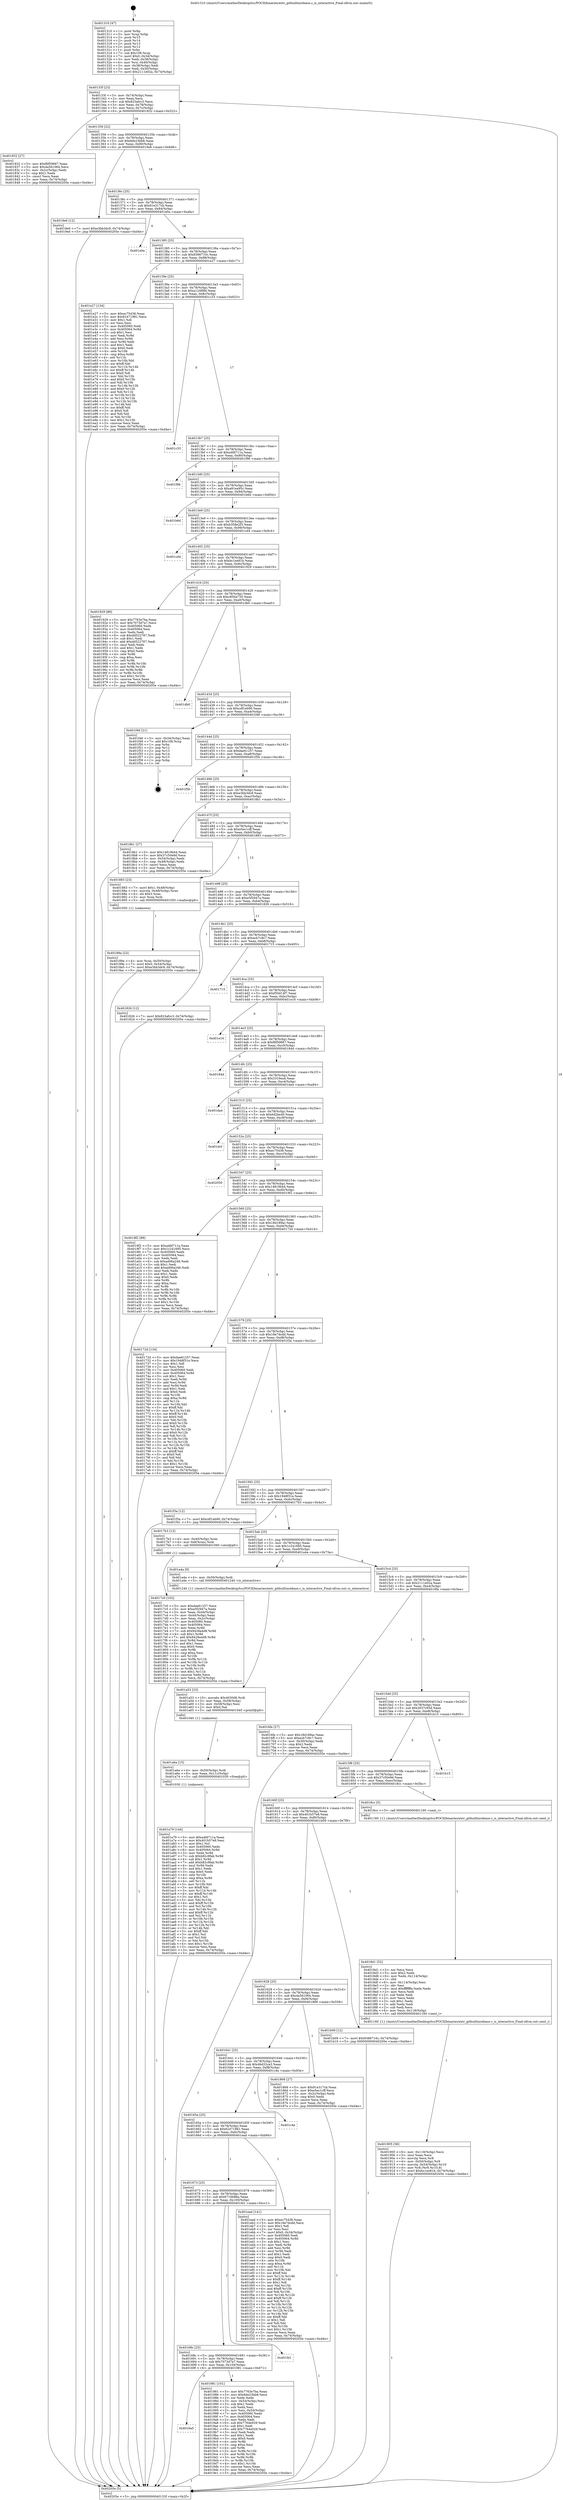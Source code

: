 digraph "0x401310" {
  label = "0x401310 (/mnt/c/Users/mathe/Desktop/tcc/POCII/binaries/extr_gitbuiltinrebase.c_is_interactive_Final-ollvm.out::main(0))"
  labelloc = "t"
  node[shape=record]

  Entry [label="",width=0.3,height=0.3,shape=circle,fillcolor=black,style=filled]
  "0x40133f" [label="{
     0x40133f [23]\l
     | [instrs]\l
     &nbsp;&nbsp;0x40133f \<+3\>: mov -0x74(%rbp),%eax\l
     &nbsp;&nbsp;0x401342 \<+2\>: mov %eax,%ecx\l
     &nbsp;&nbsp;0x401344 \<+6\>: sub $0x823afcc3,%ecx\l
     &nbsp;&nbsp;0x40134a \<+3\>: mov %eax,-0x78(%rbp)\l
     &nbsp;&nbsp;0x40134d \<+3\>: mov %ecx,-0x7c(%rbp)\l
     &nbsp;&nbsp;0x401350 \<+6\>: je 0000000000401832 \<main+0x522\>\l
  }"]
  "0x401832" [label="{
     0x401832 [27]\l
     | [instrs]\l
     &nbsp;&nbsp;0x401832 \<+5\>: mov $0xf6f59667,%eax\l
     &nbsp;&nbsp;0x401837 \<+5\>: mov $0x4a561064,%ecx\l
     &nbsp;&nbsp;0x40183c \<+3\>: mov -0x2c(%rbp),%edx\l
     &nbsp;&nbsp;0x40183f \<+3\>: cmp $0x1,%edx\l
     &nbsp;&nbsp;0x401842 \<+3\>: cmovl %ecx,%eax\l
     &nbsp;&nbsp;0x401845 \<+3\>: mov %eax,-0x74(%rbp)\l
     &nbsp;&nbsp;0x401848 \<+5\>: jmp 000000000040205e \<main+0xd4e\>\l
  }"]
  "0x401356" [label="{
     0x401356 [22]\l
     | [instrs]\l
     &nbsp;&nbsp;0x401356 \<+5\>: jmp 000000000040135b \<main+0x4b\>\l
     &nbsp;&nbsp;0x40135b \<+3\>: mov -0x78(%rbp),%eax\l
     &nbsp;&nbsp;0x40135e \<+5\>: sub $0x8de23bb8,%eax\l
     &nbsp;&nbsp;0x401363 \<+3\>: mov %eax,-0x80(%rbp)\l
     &nbsp;&nbsp;0x401366 \<+6\>: je 00000000004019e6 \<main+0x6d6\>\l
  }"]
  Exit [label="",width=0.3,height=0.3,shape=circle,fillcolor=black,style=filled,peripheries=2]
  "0x4019e6" [label="{
     0x4019e6 [12]\l
     | [instrs]\l
     &nbsp;&nbsp;0x4019e6 \<+7\>: movl $0xe3bb3dc9,-0x74(%rbp)\l
     &nbsp;&nbsp;0x4019ed \<+5\>: jmp 000000000040205e \<main+0xd4e\>\l
  }"]
  "0x40136c" [label="{
     0x40136c [25]\l
     | [instrs]\l
     &nbsp;&nbsp;0x40136c \<+5\>: jmp 0000000000401371 \<main+0x61\>\l
     &nbsp;&nbsp;0x401371 \<+3\>: mov -0x78(%rbp),%eax\l
     &nbsp;&nbsp;0x401374 \<+5\>: sub $0x91e317cb,%eax\l
     &nbsp;&nbsp;0x401379 \<+6\>: mov %eax,-0x84(%rbp)\l
     &nbsp;&nbsp;0x40137f \<+6\>: je 0000000000401e0a \<main+0xafa\>\l
  }"]
  "0x401a79" [label="{
     0x401a79 [144]\l
     | [instrs]\l
     &nbsp;&nbsp;0x401a79 \<+5\>: mov $0xa4fd711a,%eax\l
     &nbsp;&nbsp;0x401a7e \<+5\>: mov $0x401b57e8,%esi\l
     &nbsp;&nbsp;0x401a83 \<+2\>: mov $0x1,%cl\l
     &nbsp;&nbsp;0x401a85 \<+7\>: mov 0x405060,%edx\l
     &nbsp;&nbsp;0x401a8c \<+8\>: mov 0x405064,%r8d\l
     &nbsp;&nbsp;0x401a94 \<+3\>: mov %edx,%r9d\l
     &nbsp;&nbsp;0x401a97 \<+7\>: sub $0xb82c9fab,%r9d\l
     &nbsp;&nbsp;0x401a9e \<+4\>: sub $0x1,%r9d\l
     &nbsp;&nbsp;0x401aa2 \<+7\>: add $0xb82c9fab,%r9d\l
     &nbsp;&nbsp;0x401aa9 \<+4\>: imul %r9d,%edx\l
     &nbsp;&nbsp;0x401aad \<+3\>: and $0x1,%edx\l
     &nbsp;&nbsp;0x401ab0 \<+3\>: cmp $0x0,%edx\l
     &nbsp;&nbsp;0x401ab3 \<+4\>: sete %r10b\l
     &nbsp;&nbsp;0x401ab7 \<+4\>: cmp $0xa,%r8d\l
     &nbsp;&nbsp;0x401abb \<+4\>: setl %r11b\l
     &nbsp;&nbsp;0x401abf \<+3\>: mov %r10b,%bl\l
     &nbsp;&nbsp;0x401ac2 \<+3\>: xor $0xff,%bl\l
     &nbsp;&nbsp;0x401ac5 \<+3\>: mov %r11b,%r14b\l
     &nbsp;&nbsp;0x401ac8 \<+4\>: xor $0xff,%r14b\l
     &nbsp;&nbsp;0x401acc \<+3\>: xor $0x1,%cl\l
     &nbsp;&nbsp;0x401acf \<+3\>: mov %bl,%r15b\l
     &nbsp;&nbsp;0x401ad2 \<+4\>: and $0xff,%r15b\l
     &nbsp;&nbsp;0x401ad6 \<+3\>: and %cl,%r10b\l
     &nbsp;&nbsp;0x401ad9 \<+3\>: mov %r14b,%r12b\l
     &nbsp;&nbsp;0x401adc \<+4\>: and $0xff,%r12b\l
     &nbsp;&nbsp;0x401ae0 \<+3\>: and %cl,%r11b\l
     &nbsp;&nbsp;0x401ae3 \<+3\>: or %r10b,%r15b\l
     &nbsp;&nbsp;0x401ae6 \<+3\>: or %r11b,%r12b\l
     &nbsp;&nbsp;0x401ae9 \<+3\>: xor %r12b,%r15b\l
     &nbsp;&nbsp;0x401aec \<+3\>: or %r14b,%bl\l
     &nbsp;&nbsp;0x401aef \<+3\>: xor $0xff,%bl\l
     &nbsp;&nbsp;0x401af2 \<+3\>: or $0x1,%cl\l
     &nbsp;&nbsp;0x401af5 \<+2\>: and %cl,%bl\l
     &nbsp;&nbsp;0x401af7 \<+3\>: or %bl,%r15b\l
     &nbsp;&nbsp;0x401afa \<+4\>: test $0x1,%r15b\l
     &nbsp;&nbsp;0x401afe \<+3\>: cmovne %esi,%eax\l
     &nbsp;&nbsp;0x401b01 \<+3\>: mov %eax,-0x74(%rbp)\l
     &nbsp;&nbsp;0x401b04 \<+5\>: jmp 000000000040205e \<main+0xd4e\>\l
  }"]
  "0x401e0a" [label="{
     0x401e0a\l
  }", style=dashed]
  "0x401385" [label="{
     0x401385 [25]\l
     | [instrs]\l
     &nbsp;&nbsp;0x401385 \<+5\>: jmp 000000000040138a \<main+0x7a\>\l
     &nbsp;&nbsp;0x40138a \<+3\>: mov -0x78(%rbp),%eax\l
     &nbsp;&nbsp;0x40138d \<+5\>: sub $0x9386710c,%eax\l
     &nbsp;&nbsp;0x401392 \<+6\>: mov %eax,-0x88(%rbp)\l
     &nbsp;&nbsp;0x401398 \<+6\>: je 0000000000401e27 \<main+0xb17\>\l
  }"]
  "0x401a6a" [label="{
     0x401a6a [15]\l
     | [instrs]\l
     &nbsp;&nbsp;0x401a6a \<+4\>: mov -0x50(%rbp),%rdi\l
     &nbsp;&nbsp;0x401a6e \<+6\>: mov %eax,-0x11c(%rbp)\l
     &nbsp;&nbsp;0x401a74 \<+5\>: call 0000000000401030 \<free@plt\>\l
     | [calls]\l
     &nbsp;&nbsp;0x401030 \{1\} (unknown)\l
  }"]
  "0x401e27" [label="{
     0x401e27 [134]\l
     | [instrs]\l
     &nbsp;&nbsp;0x401e27 \<+5\>: mov $0xec75438,%eax\l
     &nbsp;&nbsp;0x401e2c \<+5\>: mov $0x62471981,%ecx\l
     &nbsp;&nbsp;0x401e31 \<+2\>: mov $0x1,%dl\l
     &nbsp;&nbsp;0x401e33 \<+2\>: xor %esi,%esi\l
     &nbsp;&nbsp;0x401e35 \<+7\>: mov 0x405060,%edi\l
     &nbsp;&nbsp;0x401e3c \<+8\>: mov 0x405064,%r8d\l
     &nbsp;&nbsp;0x401e44 \<+3\>: sub $0x1,%esi\l
     &nbsp;&nbsp;0x401e47 \<+3\>: mov %edi,%r9d\l
     &nbsp;&nbsp;0x401e4a \<+3\>: add %esi,%r9d\l
     &nbsp;&nbsp;0x401e4d \<+4\>: imul %r9d,%edi\l
     &nbsp;&nbsp;0x401e51 \<+3\>: and $0x1,%edi\l
     &nbsp;&nbsp;0x401e54 \<+3\>: cmp $0x0,%edi\l
     &nbsp;&nbsp;0x401e57 \<+4\>: sete %r10b\l
     &nbsp;&nbsp;0x401e5b \<+4\>: cmp $0xa,%r8d\l
     &nbsp;&nbsp;0x401e5f \<+4\>: setl %r11b\l
     &nbsp;&nbsp;0x401e63 \<+3\>: mov %r10b,%bl\l
     &nbsp;&nbsp;0x401e66 \<+3\>: xor $0xff,%bl\l
     &nbsp;&nbsp;0x401e69 \<+3\>: mov %r11b,%r14b\l
     &nbsp;&nbsp;0x401e6c \<+4\>: xor $0xff,%r14b\l
     &nbsp;&nbsp;0x401e70 \<+3\>: xor $0x0,%dl\l
     &nbsp;&nbsp;0x401e73 \<+3\>: mov %bl,%r15b\l
     &nbsp;&nbsp;0x401e76 \<+4\>: and $0x0,%r15b\l
     &nbsp;&nbsp;0x401e7a \<+3\>: and %dl,%r10b\l
     &nbsp;&nbsp;0x401e7d \<+3\>: mov %r14b,%r12b\l
     &nbsp;&nbsp;0x401e80 \<+4\>: and $0x0,%r12b\l
     &nbsp;&nbsp;0x401e84 \<+3\>: and %dl,%r11b\l
     &nbsp;&nbsp;0x401e87 \<+3\>: or %r10b,%r15b\l
     &nbsp;&nbsp;0x401e8a \<+3\>: or %r11b,%r12b\l
     &nbsp;&nbsp;0x401e8d \<+3\>: xor %r12b,%r15b\l
     &nbsp;&nbsp;0x401e90 \<+3\>: or %r14b,%bl\l
     &nbsp;&nbsp;0x401e93 \<+3\>: xor $0xff,%bl\l
     &nbsp;&nbsp;0x401e96 \<+3\>: or $0x0,%dl\l
     &nbsp;&nbsp;0x401e99 \<+2\>: and %dl,%bl\l
     &nbsp;&nbsp;0x401e9b \<+3\>: or %bl,%r15b\l
     &nbsp;&nbsp;0x401e9e \<+4\>: test $0x1,%r15b\l
     &nbsp;&nbsp;0x401ea2 \<+3\>: cmovne %ecx,%eax\l
     &nbsp;&nbsp;0x401ea5 \<+3\>: mov %eax,-0x74(%rbp)\l
     &nbsp;&nbsp;0x401ea8 \<+5\>: jmp 000000000040205e \<main+0xd4e\>\l
  }"]
  "0x40139e" [label="{
     0x40139e [25]\l
     | [instrs]\l
     &nbsp;&nbsp;0x40139e \<+5\>: jmp 00000000004013a3 \<main+0x93\>\l
     &nbsp;&nbsp;0x4013a3 \<+3\>: mov -0x78(%rbp),%eax\l
     &nbsp;&nbsp;0x4013a6 \<+5\>: sub $0xa124f9fd,%eax\l
     &nbsp;&nbsp;0x4013ab \<+6\>: mov %eax,-0x8c(%rbp)\l
     &nbsp;&nbsp;0x4013b1 \<+6\>: je 0000000000401c33 \<main+0x923\>\l
  }"]
  "0x401a53" [label="{
     0x401a53 [23]\l
     | [instrs]\l
     &nbsp;&nbsp;0x401a53 \<+10\>: movabs $0x4030d6,%rdi\l
     &nbsp;&nbsp;0x401a5d \<+3\>: mov %eax,-0x58(%rbp)\l
     &nbsp;&nbsp;0x401a60 \<+3\>: mov -0x58(%rbp),%esi\l
     &nbsp;&nbsp;0x401a63 \<+2\>: mov $0x0,%al\l
     &nbsp;&nbsp;0x401a65 \<+5\>: call 0000000000401040 \<printf@plt\>\l
     | [calls]\l
     &nbsp;&nbsp;0x401040 \{1\} (unknown)\l
  }"]
  "0x401c33" [label="{
     0x401c33\l
  }", style=dashed]
  "0x4013b7" [label="{
     0x4013b7 [25]\l
     | [instrs]\l
     &nbsp;&nbsp;0x4013b7 \<+5\>: jmp 00000000004013bc \<main+0xac\>\l
     &nbsp;&nbsp;0x4013bc \<+3\>: mov -0x78(%rbp),%eax\l
     &nbsp;&nbsp;0x4013bf \<+5\>: sub $0xa4fd711a,%eax\l
     &nbsp;&nbsp;0x4013c4 \<+6\>: mov %eax,-0x90(%rbp)\l
     &nbsp;&nbsp;0x4013ca \<+6\>: je 0000000000401f96 \<main+0xc86\>\l
  }"]
  "0x4016a5" [label="{
     0x4016a5\l
  }", style=dashed]
  "0x401f96" [label="{
     0x401f96\l
  }", style=dashed]
  "0x4013d0" [label="{
     0x4013d0 [25]\l
     | [instrs]\l
     &nbsp;&nbsp;0x4013d0 \<+5\>: jmp 00000000004013d5 \<main+0xc5\>\l
     &nbsp;&nbsp;0x4013d5 \<+3\>: mov -0x78(%rbp),%eax\l
     &nbsp;&nbsp;0x4013d8 \<+5\>: sub $0xa91ea95c,%eax\l
     &nbsp;&nbsp;0x4013dd \<+6\>: mov %eax,-0x94(%rbp)\l
     &nbsp;&nbsp;0x4013e3 \<+6\>: je 0000000000401b6d \<main+0x85d\>\l
  }"]
  "0x401981" [label="{
     0x401981 [101]\l
     | [instrs]\l
     &nbsp;&nbsp;0x401981 \<+5\>: mov $0x7763e7ba,%eax\l
     &nbsp;&nbsp;0x401986 \<+5\>: mov $0x8de23bb8,%ecx\l
     &nbsp;&nbsp;0x40198b \<+2\>: xor %edx,%edx\l
     &nbsp;&nbsp;0x40198d \<+3\>: mov -0x54(%rbp),%esi\l
     &nbsp;&nbsp;0x401990 \<+3\>: sub $0x1,%edx\l
     &nbsp;&nbsp;0x401993 \<+2\>: sub %edx,%esi\l
     &nbsp;&nbsp;0x401995 \<+3\>: mov %esi,-0x54(%rbp)\l
     &nbsp;&nbsp;0x401998 \<+7\>: mov 0x405060,%edx\l
     &nbsp;&nbsp;0x40199f \<+7\>: mov 0x405064,%esi\l
     &nbsp;&nbsp;0x4019a6 \<+2\>: mov %edx,%edi\l
     &nbsp;&nbsp;0x4019a8 \<+6\>: sub $0x7764e029,%edi\l
     &nbsp;&nbsp;0x4019ae \<+3\>: sub $0x1,%edi\l
     &nbsp;&nbsp;0x4019b1 \<+6\>: add $0x7764e029,%edi\l
     &nbsp;&nbsp;0x4019b7 \<+3\>: imul %edi,%edx\l
     &nbsp;&nbsp;0x4019ba \<+3\>: and $0x1,%edx\l
     &nbsp;&nbsp;0x4019bd \<+3\>: cmp $0x0,%edx\l
     &nbsp;&nbsp;0x4019c0 \<+4\>: sete %r8b\l
     &nbsp;&nbsp;0x4019c4 \<+3\>: cmp $0xa,%esi\l
     &nbsp;&nbsp;0x4019c7 \<+4\>: setl %r9b\l
     &nbsp;&nbsp;0x4019cb \<+3\>: mov %r8b,%r10b\l
     &nbsp;&nbsp;0x4019ce \<+3\>: and %r9b,%r10b\l
     &nbsp;&nbsp;0x4019d1 \<+3\>: xor %r9b,%r8b\l
     &nbsp;&nbsp;0x4019d4 \<+3\>: or %r8b,%r10b\l
     &nbsp;&nbsp;0x4019d7 \<+4\>: test $0x1,%r10b\l
     &nbsp;&nbsp;0x4019db \<+3\>: cmovne %ecx,%eax\l
     &nbsp;&nbsp;0x4019de \<+3\>: mov %eax,-0x74(%rbp)\l
     &nbsp;&nbsp;0x4019e1 \<+5\>: jmp 000000000040205e \<main+0xd4e\>\l
  }"]
  "0x401b6d" [label="{
     0x401b6d\l
  }", style=dashed]
  "0x4013e9" [label="{
     0x4013e9 [25]\l
     | [instrs]\l
     &nbsp;&nbsp;0x4013e9 \<+5\>: jmp 00000000004013ee \<main+0xde\>\l
     &nbsp;&nbsp;0x4013ee \<+3\>: mov -0x78(%rbp),%eax\l
     &nbsp;&nbsp;0x4013f1 \<+5\>: sub $0xb358e2f3,%eax\l
     &nbsp;&nbsp;0x4013f6 \<+6\>: mov %eax,-0x98(%rbp)\l
     &nbsp;&nbsp;0x4013fc \<+6\>: je 0000000000401cd4 \<main+0x9c4\>\l
  }"]
  "0x40168c" [label="{
     0x40168c [25]\l
     | [instrs]\l
     &nbsp;&nbsp;0x40168c \<+5\>: jmp 0000000000401691 \<main+0x381\>\l
     &nbsp;&nbsp;0x401691 \<+3\>: mov -0x78(%rbp),%eax\l
     &nbsp;&nbsp;0x401694 \<+5\>: sub $0x7073d7a7,%eax\l
     &nbsp;&nbsp;0x401699 \<+6\>: mov %eax,-0x104(%rbp)\l
     &nbsp;&nbsp;0x40169f \<+6\>: je 0000000000401981 \<main+0x671\>\l
  }"]
  "0x401cd4" [label="{
     0x401cd4\l
  }", style=dashed]
  "0x401402" [label="{
     0x401402 [25]\l
     | [instrs]\l
     &nbsp;&nbsp;0x401402 \<+5\>: jmp 0000000000401407 \<main+0xf7\>\l
     &nbsp;&nbsp;0x401407 \<+3\>: mov -0x78(%rbp),%eax\l
     &nbsp;&nbsp;0x40140a \<+5\>: sub $0xbc1ee81b,%eax\l
     &nbsp;&nbsp;0x40140f \<+6\>: mov %eax,-0x9c(%rbp)\l
     &nbsp;&nbsp;0x401415 \<+6\>: je 0000000000401929 \<main+0x619\>\l
  }"]
  "0x401fd1" [label="{
     0x401fd1\l
  }", style=dashed]
  "0x401929" [label="{
     0x401929 [88]\l
     | [instrs]\l
     &nbsp;&nbsp;0x401929 \<+5\>: mov $0x7763e7ba,%eax\l
     &nbsp;&nbsp;0x40192e \<+5\>: mov $0x7073d7a7,%ecx\l
     &nbsp;&nbsp;0x401933 \<+7\>: mov 0x405060,%edx\l
     &nbsp;&nbsp;0x40193a \<+7\>: mov 0x405064,%esi\l
     &nbsp;&nbsp;0x401941 \<+2\>: mov %edx,%edi\l
     &nbsp;&nbsp;0x401943 \<+6\>: sub $0xdd522787,%edi\l
     &nbsp;&nbsp;0x401949 \<+3\>: sub $0x1,%edi\l
     &nbsp;&nbsp;0x40194c \<+6\>: add $0xdd522787,%edi\l
     &nbsp;&nbsp;0x401952 \<+3\>: imul %edi,%edx\l
     &nbsp;&nbsp;0x401955 \<+3\>: and $0x1,%edx\l
     &nbsp;&nbsp;0x401958 \<+3\>: cmp $0x0,%edx\l
     &nbsp;&nbsp;0x40195b \<+4\>: sete %r8b\l
     &nbsp;&nbsp;0x40195f \<+3\>: cmp $0xa,%esi\l
     &nbsp;&nbsp;0x401962 \<+4\>: setl %r9b\l
     &nbsp;&nbsp;0x401966 \<+3\>: mov %r8b,%r10b\l
     &nbsp;&nbsp;0x401969 \<+3\>: and %r9b,%r10b\l
     &nbsp;&nbsp;0x40196c \<+3\>: xor %r9b,%r8b\l
     &nbsp;&nbsp;0x40196f \<+3\>: or %r8b,%r10b\l
     &nbsp;&nbsp;0x401972 \<+4\>: test $0x1,%r10b\l
     &nbsp;&nbsp;0x401976 \<+3\>: cmovne %ecx,%eax\l
     &nbsp;&nbsp;0x401979 \<+3\>: mov %eax,-0x74(%rbp)\l
     &nbsp;&nbsp;0x40197c \<+5\>: jmp 000000000040205e \<main+0xd4e\>\l
  }"]
  "0x40141b" [label="{
     0x40141b [25]\l
     | [instrs]\l
     &nbsp;&nbsp;0x40141b \<+5\>: jmp 0000000000401420 \<main+0x110\>\l
     &nbsp;&nbsp;0x401420 \<+3\>: mov -0x78(%rbp),%eax\l
     &nbsp;&nbsp;0x401423 \<+5\>: sub $0xc850a735,%eax\l
     &nbsp;&nbsp;0x401428 \<+6\>: mov %eax,-0xa0(%rbp)\l
     &nbsp;&nbsp;0x40142e \<+6\>: je 0000000000401db0 \<main+0xaa0\>\l
  }"]
  "0x401673" [label="{
     0x401673 [25]\l
     | [instrs]\l
     &nbsp;&nbsp;0x401673 \<+5\>: jmp 0000000000401678 \<main+0x368\>\l
     &nbsp;&nbsp;0x401678 \<+3\>: mov -0x78(%rbp),%eax\l
     &nbsp;&nbsp;0x40167b \<+5\>: sub $0x6716b88a,%eax\l
     &nbsp;&nbsp;0x401680 \<+6\>: mov %eax,-0x100(%rbp)\l
     &nbsp;&nbsp;0x401686 \<+6\>: je 0000000000401fd1 \<main+0xcc1\>\l
  }"]
  "0x401db0" [label="{
     0x401db0\l
  }", style=dashed]
  "0x401434" [label="{
     0x401434 [25]\l
     | [instrs]\l
     &nbsp;&nbsp;0x401434 \<+5\>: jmp 0000000000401439 \<main+0x129\>\l
     &nbsp;&nbsp;0x401439 \<+3\>: mov -0x78(%rbp),%eax\l
     &nbsp;&nbsp;0x40143c \<+5\>: sub $0xcdf1eb90,%eax\l
     &nbsp;&nbsp;0x401441 \<+6\>: mov %eax,-0xa4(%rbp)\l
     &nbsp;&nbsp;0x401447 \<+6\>: je 0000000000401f46 \<main+0xc36\>\l
  }"]
  "0x401ead" [label="{
     0x401ead [141]\l
     | [instrs]\l
     &nbsp;&nbsp;0x401ead \<+5\>: mov $0xec75438,%eax\l
     &nbsp;&nbsp;0x401eb2 \<+5\>: mov $0x18e7dcdd,%ecx\l
     &nbsp;&nbsp;0x401eb7 \<+2\>: mov $0x1,%dl\l
     &nbsp;&nbsp;0x401eb9 \<+2\>: xor %esi,%esi\l
     &nbsp;&nbsp;0x401ebb \<+7\>: movl $0x0,-0x34(%rbp)\l
     &nbsp;&nbsp;0x401ec2 \<+7\>: mov 0x405060,%edi\l
     &nbsp;&nbsp;0x401ec9 \<+8\>: mov 0x405064,%r8d\l
     &nbsp;&nbsp;0x401ed1 \<+3\>: sub $0x1,%esi\l
     &nbsp;&nbsp;0x401ed4 \<+3\>: mov %edi,%r9d\l
     &nbsp;&nbsp;0x401ed7 \<+3\>: add %esi,%r9d\l
     &nbsp;&nbsp;0x401eda \<+4\>: imul %r9d,%edi\l
     &nbsp;&nbsp;0x401ede \<+3\>: and $0x1,%edi\l
     &nbsp;&nbsp;0x401ee1 \<+3\>: cmp $0x0,%edi\l
     &nbsp;&nbsp;0x401ee4 \<+4\>: sete %r10b\l
     &nbsp;&nbsp;0x401ee8 \<+4\>: cmp $0xa,%r8d\l
     &nbsp;&nbsp;0x401eec \<+4\>: setl %r11b\l
     &nbsp;&nbsp;0x401ef0 \<+3\>: mov %r10b,%bl\l
     &nbsp;&nbsp;0x401ef3 \<+3\>: xor $0xff,%bl\l
     &nbsp;&nbsp;0x401ef6 \<+3\>: mov %r11b,%r14b\l
     &nbsp;&nbsp;0x401ef9 \<+4\>: xor $0xff,%r14b\l
     &nbsp;&nbsp;0x401efd \<+3\>: xor $0x1,%dl\l
     &nbsp;&nbsp;0x401f00 \<+3\>: mov %bl,%r15b\l
     &nbsp;&nbsp;0x401f03 \<+4\>: and $0xff,%r15b\l
     &nbsp;&nbsp;0x401f07 \<+3\>: and %dl,%r10b\l
     &nbsp;&nbsp;0x401f0a \<+3\>: mov %r14b,%r12b\l
     &nbsp;&nbsp;0x401f0d \<+4\>: and $0xff,%r12b\l
     &nbsp;&nbsp;0x401f11 \<+3\>: and %dl,%r11b\l
     &nbsp;&nbsp;0x401f14 \<+3\>: or %r10b,%r15b\l
     &nbsp;&nbsp;0x401f17 \<+3\>: or %r11b,%r12b\l
     &nbsp;&nbsp;0x401f1a \<+3\>: xor %r12b,%r15b\l
     &nbsp;&nbsp;0x401f1d \<+3\>: or %r14b,%bl\l
     &nbsp;&nbsp;0x401f20 \<+3\>: xor $0xff,%bl\l
     &nbsp;&nbsp;0x401f23 \<+3\>: or $0x1,%dl\l
     &nbsp;&nbsp;0x401f26 \<+2\>: and %dl,%bl\l
     &nbsp;&nbsp;0x401f28 \<+3\>: or %bl,%r15b\l
     &nbsp;&nbsp;0x401f2b \<+4\>: test $0x1,%r15b\l
     &nbsp;&nbsp;0x401f2f \<+3\>: cmovne %ecx,%eax\l
     &nbsp;&nbsp;0x401f32 \<+3\>: mov %eax,-0x74(%rbp)\l
     &nbsp;&nbsp;0x401f35 \<+5\>: jmp 000000000040205e \<main+0xd4e\>\l
  }"]
  "0x401f46" [label="{
     0x401f46 [21]\l
     | [instrs]\l
     &nbsp;&nbsp;0x401f46 \<+3\>: mov -0x34(%rbp),%eax\l
     &nbsp;&nbsp;0x401f49 \<+7\>: add $0x108,%rsp\l
     &nbsp;&nbsp;0x401f50 \<+1\>: pop %rbx\l
     &nbsp;&nbsp;0x401f51 \<+2\>: pop %r12\l
     &nbsp;&nbsp;0x401f53 \<+2\>: pop %r13\l
     &nbsp;&nbsp;0x401f55 \<+2\>: pop %r14\l
     &nbsp;&nbsp;0x401f57 \<+2\>: pop %r15\l
     &nbsp;&nbsp;0x401f59 \<+1\>: pop %rbp\l
     &nbsp;&nbsp;0x401f5a \<+1\>: ret\l
  }"]
  "0x40144d" [label="{
     0x40144d [25]\l
     | [instrs]\l
     &nbsp;&nbsp;0x40144d \<+5\>: jmp 0000000000401452 \<main+0x142\>\l
     &nbsp;&nbsp;0x401452 \<+3\>: mov -0x78(%rbp),%eax\l
     &nbsp;&nbsp;0x401455 \<+5\>: sub $0xdae61257,%eax\l
     &nbsp;&nbsp;0x40145a \<+6\>: mov %eax,-0xa8(%rbp)\l
     &nbsp;&nbsp;0x401460 \<+6\>: je 0000000000401f5b \<main+0xc4b\>\l
  }"]
  "0x40165a" [label="{
     0x40165a [25]\l
     | [instrs]\l
     &nbsp;&nbsp;0x40165a \<+5\>: jmp 000000000040165f \<main+0x34f\>\l
     &nbsp;&nbsp;0x40165f \<+3\>: mov -0x78(%rbp),%eax\l
     &nbsp;&nbsp;0x401662 \<+5\>: sub $0x62471981,%eax\l
     &nbsp;&nbsp;0x401667 \<+6\>: mov %eax,-0xfc(%rbp)\l
     &nbsp;&nbsp;0x40166d \<+6\>: je 0000000000401ead \<main+0xb9d\>\l
  }"]
  "0x401f5b" [label="{
     0x401f5b\l
  }", style=dashed]
  "0x401466" [label="{
     0x401466 [25]\l
     | [instrs]\l
     &nbsp;&nbsp;0x401466 \<+5\>: jmp 000000000040146b \<main+0x15b\>\l
     &nbsp;&nbsp;0x40146b \<+3\>: mov -0x78(%rbp),%eax\l
     &nbsp;&nbsp;0x40146e \<+5\>: sub $0xe3bb3dc9,%eax\l
     &nbsp;&nbsp;0x401473 \<+6\>: mov %eax,-0xac(%rbp)\l
     &nbsp;&nbsp;0x401479 \<+6\>: je 00000000004018b1 \<main+0x5a1\>\l
  }"]
  "0x401c4e" [label="{
     0x401c4e\l
  }", style=dashed]
  "0x4018b1" [label="{
     0x4018b1 [27]\l
     | [instrs]\l
     &nbsp;&nbsp;0x4018b1 \<+5\>: mov $0x14819b44,%eax\l
     &nbsp;&nbsp;0x4018b6 \<+5\>: mov $0x37c50e9d,%ecx\l
     &nbsp;&nbsp;0x4018bb \<+3\>: mov -0x54(%rbp),%edx\l
     &nbsp;&nbsp;0x4018be \<+3\>: cmp -0x48(%rbp),%edx\l
     &nbsp;&nbsp;0x4018c1 \<+3\>: cmovl %ecx,%eax\l
     &nbsp;&nbsp;0x4018c4 \<+3\>: mov %eax,-0x74(%rbp)\l
     &nbsp;&nbsp;0x4018c7 \<+5\>: jmp 000000000040205e \<main+0xd4e\>\l
  }"]
  "0x40147f" [label="{
     0x40147f [25]\l
     | [instrs]\l
     &nbsp;&nbsp;0x40147f \<+5\>: jmp 0000000000401484 \<main+0x174\>\l
     &nbsp;&nbsp;0x401484 \<+3\>: mov -0x78(%rbp),%eax\l
     &nbsp;&nbsp;0x401487 \<+5\>: sub $0xe5ec1cff,%eax\l
     &nbsp;&nbsp;0x40148c \<+6\>: mov %eax,-0xb0(%rbp)\l
     &nbsp;&nbsp;0x401492 \<+6\>: je 0000000000401883 \<main+0x573\>\l
  }"]
  "0x401905" [label="{
     0x401905 [36]\l
     | [instrs]\l
     &nbsp;&nbsp;0x401905 \<+6\>: mov -0x118(%rbp),%ecx\l
     &nbsp;&nbsp;0x40190b \<+3\>: imul %eax,%ecx\l
     &nbsp;&nbsp;0x40190e \<+3\>: movslq %ecx,%r8\l
     &nbsp;&nbsp;0x401911 \<+4\>: mov -0x50(%rbp),%r9\l
     &nbsp;&nbsp;0x401915 \<+4\>: movslq -0x54(%rbp),%r10\l
     &nbsp;&nbsp;0x401919 \<+4\>: mov %r8,(%r9,%r10,8)\l
     &nbsp;&nbsp;0x40191d \<+7\>: movl $0xbc1ee81b,-0x74(%rbp)\l
     &nbsp;&nbsp;0x401924 \<+5\>: jmp 000000000040205e \<main+0xd4e\>\l
  }"]
  "0x401883" [label="{
     0x401883 [23]\l
     | [instrs]\l
     &nbsp;&nbsp;0x401883 \<+7\>: movl $0x1,-0x48(%rbp)\l
     &nbsp;&nbsp;0x40188a \<+4\>: movslq -0x48(%rbp),%rax\l
     &nbsp;&nbsp;0x40188e \<+4\>: shl $0x3,%rax\l
     &nbsp;&nbsp;0x401892 \<+3\>: mov %rax,%rdi\l
     &nbsp;&nbsp;0x401895 \<+5\>: call 0000000000401050 \<malloc@plt\>\l
     | [calls]\l
     &nbsp;&nbsp;0x401050 \{1\} (unknown)\l
  }"]
  "0x401498" [label="{
     0x401498 [25]\l
     | [instrs]\l
     &nbsp;&nbsp;0x401498 \<+5\>: jmp 000000000040149d \<main+0x18d\>\l
     &nbsp;&nbsp;0x40149d \<+3\>: mov -0x78(%rbp),%eax\l
     &nbsp;&nbsp;0x4014a0 \<+5\>: sub $0xe5f2947a,%eax\l
     &nbsp;&nbsp;0x4014a5 \<+6\>: mov %eax,-0xb4(%rbp)\l
     &nbsp;&nbsp;0x4014ab \<+6\>: je 0000000000401826 \<main+0x516\>\l
  }"]
  "0x4018d1" [label="{
     0x4018d1 [52]\l
     | [instrs]\l
     &nbsp;&nbsp;0x4018d1 \<+2\>: xor %ecx,%ecx\l
     &nbsp;&nbsp;0x4018d3 \<+5\>: mov $0x2,%edx\l
     &nbsp;&nbsp;0x4018d8 \<+6\>: mov %edx,-0x114(%rbp)\l
     &nbsp;&nbsp;0x4018de \<+1\>: cltd\l
     &nbsp;&nbsp;0x4018df \<+6\>: mov -0x114(%rbp),%esi\l
     &nbsp;&nbsp;0x4018e5 \<+2\>: idiv %esi\l
     &nbsp;&nbsp;0x4018e7 \<+6\>: imul $0xfffffffe,%edx,%edx\l
     &nbsp;&nbsp;0x4018ed \<+2\>: mov %ecx,%edi\l
     &nbsp;&nbsp;0x4018ef \<+2\>: sub %edx,%edi\l
     &nbsp;&nbsp;0x4018f1 \<+2\>: mov %ecx,%edx\l
     &nbsp;&nbsp;0x4018f3 \<+3\>: sub $0x1,%edx\l
     &nbsp;&nbsp;0x4018f6 \<+2\>: add %edx,%edi\l
     &nbsp;&nbsp;0x4018f8 \<+2\>: sub %edi,%ecx\l
     &nbsp;&nbsp;0x4018fa \<+6\>: mov %ecx,-0x118(%rbp)\l
     &nbsp;&nbsp;0x401900 \<+5\>: call 0000000000401160 \<next_i\>\l
     | [calls]\l
     &nbsp;&nbsp;0x401160 \{1\} (/mnt/c/Users/mathe/Desktop/tcc/POCII/binaries/extr_gitbuiltinrebase.c_is_interactive_Final-ollvm.out::next_i)\l
  }"]
  "0x401826" [label="{
     0x401826 [12]\l
     | [instrs]\l
     &nbsp;&nbsp;0x401826 \<+7\>: movl $0x823afcc3,-0x74(%rbp)\l
     &nbsp;&nbsp;0x40182d \<+5\>: jmp 000000000040205e \<main+0xd4e\>\l
  }"]
  "0x4014b1" [label="{
     0x4014b1 [25]\l
     | [instrs]\l
     &nbsp;&nbsp;0x4014b1 \<+5\>: jmp 00000000004014b6 \<main+0x1a6\>\l
     &nbsp;&nbsp;0x4014b6 \<+3\>: mov -0x78(%rbp),%eax\l
     &nbsp;&nbsp;0x4014b9 \<+5\>: sub $0xecb7c9c7,%eax\l
     &nbsp;&nbsp;0x4014be \<+6\>: mov %eax,-0xb8(%rbp)\l
     &nbsp;&nbsp;0x4014c4 \<+6\>: je 0000000000401715 \<main+0x405\>\l
  }"]
  "0x40189a" [label="{
     0x40189a [23]\l
     | [instrs]\l
     &nbsp;&nbsp;0x40189a \<+4\>: mov %rax,-0x50(%rbp)\l
     &nbsp;&nbsp;0x40189e \<+7\>: movl $0x0,-0x54(%rbp)\l
     &nbsp;&nbsp;0x4018a5 \<+7\>: movl $0xe3bb3dc9,-0x74(%rbp)\l
     &nbsp;&nbsp;0x4018ac \<+5\>: jmp 000000000040205e \<main+0xd4e\>\l
  }"]
  "0x401715" [label="{
     0x401715\l
  }", style=dashed]
  "0x4014ca" [label="{
     0x4014ca [25]\l
     | [instrs]\l
     &nbsp;&nbsp;0x4014ca \<+5\>: jmp 00000000004014cf \<main+0x1bf\>\l
     &nbsp;&nbsp;0x4014cf \<+3\>: mov -0x78(%rbp),%eax\l
     &nbsp;&nbsp;0x4014d2 \<+5\>: sub $0xf50d14f7,%eax\l
     &nbsp;&nbsp;0x4014d7 \<+6\>: mov %eax,-0xbc(%rbp)\l
     &nbsp;&nbsp;0x4014dd \<+6\>: je 0000000000401e16 \<main+0xb06\>\l
  }"]
  "0x401641" [label="{
     0x401641 [25]\l
     | [instrs]\l
     &nbsp;&nbsp;0x401641 \<+5\>: jmp 0000000000401646 \<main+0x336\>\l
     &nbsp;&nbsp;0x401646 \<+3\>: mov -0x78(%rbp),%eax\l
     &nbsp;&nbsp;0x401649 \<+5\>: sub $0x4bd32ca3,%eax\l
     &nbsp;&nbsp;0x40164e \<+6\>: mov %eax,-0xf8(%rbp)\l
     &nbsp;&nbsp;0x401654 \<+6\>: je 0000000000401c4e \<main+0x93e\>\l
  }"]
  "0x401e16" [label="{
     0x401e16\l
  }", style=dashed]
  "0x4014e3" [label="{
     0x4014e3 [25]\l
     | [instrs]\l
     &nbsp;&nbsp;0x4014e3 \<+5\>: jmp 00000000004014e8 \<main+0x1d8\>\l
     &nbsp;&nbsp;0x4014e8 \<+3\>: mov -0x78(%rbp),%eax\l
     &nbsp;&nbsp;0x4014eb \<+5\>: sub $0xf6f59667,%eax\l
     &nbsp;&nbsp;0x4014f0 \<+6\>: mov %eax,-0xc0(%rbp)\l
     &nbsp;&nbsp;0x4014f6 \<+6\>: je 000000000040184d \<main+0x53d\>\l
  }"]
  "0x401868" [label="{
     0x401868 [27]\l
     | [instrs]\l
     &nbsp;&nbsp;0x401868 \<+5\>: mov $0x91e317cb,%eax\l
     &nbsp;&nbsp;0x40186d \<+5\>: mov $0xe5ec1cff,%ecx\l
     &nbsp;&nbsp;0x401872 \<+3\>: mov -0x2c(%rbp),%edx\l
     &nbsp;&nbsp;0x401875 \<+3\>: cmp $0x0,%edx\l
     &nbsp;&nbsp;0x401878 \<+3\>: cmove %ecx,%eax\l
     &nbsp;&nbsp;0x40187b \<+3\>: mov %eax,-0x74(%rbp)\l
     &nbsp;&nbsp;0x40187e \<+5\>: jmp 000000000040205e \<main+0xd4e\>\l
  }"]
  "0x40184d" [label="{
     0x40184d\l
  }", style=dashed]
  "0x4014fc" [label="{
     0x4014fc [25]\l
     | [instrs]\l
     &nbsp;&nbsp;0x4014fc \<+5\>: jmp 0000000000401501 \<main+0x1f1\>\l
     &nbsp;&nbsp;0x401501 \<+3\>: mov -0x78(%rbp),%eax\l
     &nbsp;&nbsp;0x401504 \<+5\>: sub $0x3319ea4,%eax\l
     &nbsp;&nbsp;0x401509 \<+6\>: mov %eax,-0xc4(%rbp)\l
     &nbsp;&nbsp;0x40150f \<+6\>: je 0000000000401da4 \<main+0xa94\>\l
  }"]
  "0x401628" [label="{
     0x401628 [25]\l
     | [instrs]\l
     &nbsp;&nbsp;0x401628 \<+5\>: jmp 000000000040162d \<main+0x31d\>\l
     &nbsp;&nbsp;0x40162d \<+3\>: mov -0x78(%rbp),%eax\l
     &nbsp;&nbsp;0x401630 \<+5\>: sub $0x4a561064,%eax\l
     &nbsp;&nbsp;0x401635 \<+6\>: mov %eax,-0xf4(%rbp)\l
     &nbsp;&nbsp;0x40163b \<+6\>: je 0000000000401868 \<main+0x558\>\l
  }"]
  "0x401da4" [label="{
     0x401da4\l
  }", style=dashed]
  "0x401515" [label="{
     0x401515 [25]\l
     | [instrs]\l
     &nbsp;&nbsp;0x401515 \<+5\>: jmp 000000000040151a \<main+0x20a\>\l
     &nbsp;&nbsp;0x40151a \<+3\>: mov -0x78(%rbp),%eax\l
     &nbsp;&nbsp;0x40151d \<+5\>: sub $0x6d2be40,%eax\l
     &nbsp;&nbsp;0x401522 \<+6\>: mov %eax,-0xc8(%rbp)\l
     &nbsp;&nbsp;0x401528 \<+6\>: je 0000000000401dcf \<main+0xabf\>\l
  }"]
  "0x401b09" [label="{
     0x401b09 [12]\l
     | [instrs]\l
     &nbsp;&nbsp;0x401b09 \<+7\>: movl $0x9386710c,-0x74(%rbp)\l
     &nbsp;&nbsp;0x401b10 \<+5\>: jmp 000000000040205e \<main+0xd4e\>\l
  }"]
  "0x401dcf" [label="{
     0x401dcf\l
  }", style=dashed]
  "0x40152e" [label="{
     0x40152e [25]\l
     | [instrs]\l
     &nbsp;&nbsp;0x40152e \<+5\>: jmp 0000000000401533 \<main+0x223\>\l
     &nbsp;&nbsp;0x401533 \<+3\>: mov -0x78(%rbp),%eax\l
     &nbsp;&nbsp;0x401536 \<+5\>: sub $0xec75438,%eax\l
     &nbsp;&nbsp;0x40153b \<+6\>: mov %eax,-0xcc(%rbp)\l
     &nbsp;&nbsp;0x401541 \<+6\>: je 0000000000402050 \<main+0xd40\>\l
  }"]
  "0x40160f" [label="{
     0x40160f [25]\l
     | [instrs]\l
     &nbsp;&nbsp;0x40160f \<+5\>: jmp 0000000000401614 \<main+0x304\>\l
     &nbsp;&nbsp;0x401614 \<+3\>: mov -0x78(%rbp),%eax\l
     &nbsp;&nbsp;0x401617 \<+5\>: sub $0x401b57e8,%eax\l
     &nbsp;&nbsp;0x40161c \<+6\>: mov %eax,-0xf0(%rbp)\l
     &nbsp;&nbsp;0x401622 \<+6\>: je 0000000000401b09 \<main+0x7f9\>\l
  }"]
  "0x402050" [label="{
     0x402050\l
  }", style=dashed]
  "0x401547" [label="{
     0x401547 [25]\l
     | [instrs]\l
     &nbsp;&nbsp;0x401547 \<+5\>: jmp 000000000040154c \<main+0x23c\>\l
     &nbsp;&nbsp;0x40154c \<+3\>: mov -0x78(%rbp),%eax\l
     &nbsp;&nbsp;0x40154f \<+5\>: sub $0x14819b44,%eax\l
     &nbsp;&nbsp;0x401554 \<+6\>: mov %eax,-0xd0(%rbp)\l
     &nbsp;&nbsp;0x40155a \<+6\>: je 00000000004019f2 \<main+0x6e2\>\l
  }"]
  "0x4018cc" [label="{
     0x4018cc [5]\l
     | [instrs]\l
     &nbsp;&nbsp;0x4018cc \<+5\>: call 0000000000401160 \<next_i\>\l
     | [calls]\l
     &nbsp;&nbsp;0x401160 \{1\} (/mnt/c/Users/mathe/Desktop/tcc/POCII/binaries/extr_gitbuiltinrebase.c_is_interactive_Final-ollvm.out::next_i)\l
  }"]
  "0x4019f2" [label="{
     0x4019f2 [88]\l
     | [instrs]\l
     &nbsp;&nbsp;0x4019f2 \<+5\>: mov $0xa4fd711a,%eax\l
     &nbsp;&nbsp;0x4019f7 \<+5\>: mov $0x1c241695,%ecx\l
     &nbsp;&nbsp;0x4019fc \<+7\>: mov 0x405060,%edx\l
     &nbsp;&nbsp;0x401a03 \<+7\>: mov 0x405064,%esi\l
     &nbsp;&nbsp;0x401a0a \<+2\>: mov %edx,%edi\l
     &nbsp;&nbsp;0x401a0c \<+6\>: sub $0xad06a246,%edi\l
     &nbsp;&nbsp;0x401a12 \<+3\>: sub $0x1,%edi\l
     &nbsp;&nbsp;0x401a15 \<+6\>: add $0xad06a246,%edi\l
     &nbsp;&nbsp;0x401a1b \<+3\>: imul %edi,%edx\l
     &nbsp;&nbsp;0x401a1e \<+3\>: and $0x1,%edx\l
     &nbsp;&nbsp;0x401a21 \<+3\>: cmp $0x0,%edx\l
     &nbsp;&nbsp;0x401a24 \<+4\>: sete %r8b\l
     &nbsp;&nbsp;0x401a28 \<+3\>: cmp $0xa,%esi\l
     &nbsp;&nbsp;0x401a2b \<+4\>: setl %r9b\l
     &nbsp;&nbsp;0x401a2f \<+3\>: mov %r8b,%r10b\l
     &nbsp;&nbsp;0x401a32 \<+3\>: and %r9b,%r10b\l
     &nbsp;&nbsp;0x401a35 \<+3\>: xor %r9b,%r8b\l
     &nbsp;&nbsp;0x401a38 \<+3\>: or %r8b,%r10b\l
     &nbsp;&nbsp;0x401a3b \<+4\>: test $0x1,%r10b\l
     &nbsp;&nbsp;0x401a3f \<+3\>: cmovne %ecx,%eax\l
     &nbsp;&nbsp;0x401a42 \<+3\>: mov %eax,-0x74(%rbp)\l
     &nbsp;&nbsp;0x401a45 \<+5\>: jmp 000000000040205e \<main+0xd4e\>\l
  }"]
  "0x401560" [label="{
     0x401560 [25]\l
     | [instrs]\l
     &nbsp;&nbsp;0x401560 \<+5\>: jmp 0000000000401565 \<main+0x255\>\l
     &nbsp;&nbsp;0x401565 \<+3\>: mov -0x78(%rbp),%eax\l
     &nbsp;&nbsp;0x401568 \<+5\>: sub $0x18d189ac,%eax\l
     &nbsp;&nbsp;0x40156d \<+6\>: mov %eax,-0xd4(%rbp)\l
     &nbsp;&nbsp;0x401573 \<+6\>: je 000000000040172d \<main+0x41d\>\l
  }"]
  "0x4015f6" [label="{
     0x4015f6 [25]\l
     | [instrs]\l
     &nbsp;&nbsp;0x4015f6 \<+5\>: jmp 00000000004015fb \<main+0x2eb\>\l
     &nbsp;&nbsp;0x4015fb \<+3\>: mov -0x78(%rbp),%eax\l
     &nbsp;&nbsp;0x4015fe \<+5\>: sub $0x37c50e9d,%eax\l
     &nbsp;&nbsp;0x401603 \<+6\>: mov %eax,-0xec(%rbp)\l
     &nbsp;&nbsp;0x401609 \<+6\>: je 00000000004018cc \<main+0x5bc\>\l
  }"]
  "0x40172d" [label="{
     0x40172d [134]\l
     | [instrs]\l
     &nbsp;&nbsp;0x40172d \<+5\>: mov $0xdae61257,%eax\l
     &nbsp;&nbsp;0x401732 \<+5\>: mov $0x1948f31e,%ecx\l
     &nbsp;&nbsp;0x401737 \<+2\>: mov $0x1,%dl\l
     &nbsp;&nbsp;0x401739 \<+2\>: xor %esi,%esi\l
     &nbsp;&nbsp;0x40173b \<+7\>: mov 0x405060,%edi\l
     &nbsp;&nbsp;0x401742 \<+8\>: mov 0x405064,%r8d\l
     &nbsp;&nbsp;0x40174a \<+3\>: sub $0x1,%esi\l
     &nbsp;&nbsp;0x40174d \<+3\>: mov %edi,%r9d\l
     &nbsp;&nbsp;0x401750 \<+3\>: add %esi,%r9d\l
     &nbsp;&nbsp;0x401753 \<+4\>: imul %r9d,%edi\l
     &nbsp;&nbsp;0x401757 \<+3\>: and $0x1,%edi\l
     &nbsp;&nbsp;0x40175a \<+3\>: cmp $0x0,%edi\l
     &nbsp;&nbsp;0x40175d \<+4\>: sete %r10b\l
     &nbsp;&nbsp;0x401761 \<+4\>: cmp $0xa,%r8d\l
     &nbsp;&nbsp;0x401765 \<+4\>: setl %r11b\l
     &nbsp;&nbsp;0x401769 \<+3\>: mov %r10b,%bl\l
     &nbsp;&nbsp;0x40176c \<+3\>: xor $0xff,%bl\l
     &nbsp;&nbsp;0x40176f \<+3\>: mov %r11b,%r14b\l
     &nbsp;&nbsp;0x401772 \<+4\>: xor $0xff,%r14b\l
     &nbsp;&nbsp;0x401776 \<+3\>: xor $0x0,%dl\l
     &nbsp;&nbsp;0x401779 \<+3\>: mov %bl,%r15b\l
     &nbsp;&nbsp;0x40177c \<+4\>: and $0x0,%r15b\l
     &nbsp;&nbsp;0x401780 \<+3\>: and %dl,%r10b\l
     &nbsp;&nbsp;0x401783 \<+3\>: mov %r14b,%r12b\l
     &nbsp;&nbsp;0x401786 \<+4\>: and $0x0,%r12b\l
     &nbsp;&nbsp;0x40178a \<+3\>: and %dl,%r11b\l
     &nbsp;&nbsp;0x40178d \<+3\>: or %r10b,%r15b\l
     &nbsp;&nbsp;0x401790 \<+3\>: or %r11b,%r12b\l
     &nbsp;&nbsp;0x401793 \<+3\>: xor %r12b,%r15b\l
     &nbsp;&nbsp;0x401796 \<+3\>: or %r14b,%bl\l
     &nbsp;&nbsp;0x401799 \<+3\>: xor $0xff,%bl\l
     &nbsp;&nbsp;0x40179c \<+3\>: or $0x0,%dl\l
     &nbsp;&nbsp;0x40179f \<+2\>: and %dl,%bl\l
     &nbsp;&nbsp;0x4017a1 \<+3\>: or %bl,%r15b\l
     &nbsp;&nbsp;0x4017a4 \<+4\>: test $0x1,%r15b\l
     &nbsp;&nbsp;0x4017a8 \<+3\>: cmovne %ecx,%eax\l
     &nbsp;&nbsp;0x4017ab \<+3\>: mov %eax,-0x74(%rbp)\l
     &nbsp;&nbsp;0x4017ae \<+5\>: jmp 000000000040205e \<main+0xd4e\>\l
  }"]
  "0x401579" [label="{
     0x401579 [25]\l
     | [instrs]\l
     &nbsp;&nbsp;0x401579 \<+5\>: jmp 000000000040157e \<main+0x26e\>\l
     &nbsp;&nbsp;0x40157e \<+3\>: mov -0x78(%rbp),%eax\l
     &nbsp;&nbsp;0x401581 \<+5\>: sub $0x18e7dcdd,%eax\l
     &nbsp;&nbsp;0x401586 \<+6\>: mov %eax,-0xd8(%rbp)\l
     &nbsp;&nbsp;0x40158c \<+6\>: je 0000000000401f3a \<main+0xc2a\>\l
  }"]
  "0x401b15" [label="{
     0x401b15\l
  }", style=dashed]
  "0x401f3a" [label="{
     0x401f3a [12]\l
     | [instrs]\l
     &nbsp;&nbsp;0x401f3a \<+7\>: movl $0xcdf1eb90,-0x74(%rbp)\l
     &nbsp;&nbsp;0x401f41 \<+5\>: jmp 000000000040205e \<main+0xd4e\>\l
  }"]
  "0x401592" [label="{
     0x401592 [25]\l
     | [instrs]\l
     &nbsp;&nbsp;0x401592 \<+5\>: jmp 0000000000401597 \<main+0x287\>\l
     &nbsp;&nbsp;0x401597 \<+3\>: mov -0x78(%rbp),%eax\l
     &nbsp;&nbsp;0x40159a \<+5\>: sub $0x1948f31e,%eax\l
     &nbsp;&nbsp;0x40159f \<+6\>: mov %eax,-0xdc(%rbp)\l
     &nbsp;&nbsp;0x4015a5 \<+6\>: je 00000000004017b3 \<main+0x4a3\>\l
  }"]
  "0x4017c0" [label="{
     0x4017c0 [102]\l
     | [instrs]\l
     &nbsp;&nbsp;0x4017c0 \<+5\>: mov $0xdae61257,%ecx\l
     &nbsp;&nbsp;0x4017c5 \<+5\>: mov $0xe5f2947a,%edx\l
     &nbsp;&nbsp;0x4017ca \<+3\>: mov %eax,-0x44(%rbp)\l
     &nbsp;&nbsp;0x4017cd \<+3\>: mov -0x44(%rbp),%eax\l
     &nbsp;&nbsp;0x4017d0 \<+3\>: mov %eax,-0x2c(%rbp)\l
     &nbsp;&nbsp;0x4017d3 \<+7\>: mov 0x405060,%eax\l
     &nbsp;&nbsp;0x4017da \<+7\>: mov 0x405064,%esi\l
     &nbsp;&nbsp;0x4017e1 \<+3\>: mov %eax,%r8d\l
     &nbsp;&nbsp;0x4017e4 \<+7\>: sub $0x9428a4d8,%r8d\l
     &nbsp;&nbsp;0x4017eb \<+4\>: sub $0x1,%r8d\l
     &nbsp;&nbsp;0x4017ef \<+7\>: add $0x9428a4d8,%r8d\l
     &nbsp;&nbsp;0x4017f6 \<+4\>: imul %r8d,%eax\l
     &nbsp;&nbsp;0x4017fa \<+3\>: and $0x1,%eax\l
     &nbsp;&nbsp;0x4017fd \<+3\>: cmp $0x0,%eax\l
     &nbsp;&nbsp;0x401800 \<+4\>: sete %r9b\l
     &nbsp;&nbsp;0x401804 \<+3\>: cmp $0xa,%esi\l
     &nbsp;&nbsp;0x401807 \<+4\>: setl %r10b\l
     &nbsp;&nbsp;0x40180b \<+3\>: mov %r9b,%r11b\l
     &nbsp;&nbsp;0x40180e \<+3\>: and %r10b,%r11b\l
     &nbsp;&nbsp;0x401811 \<+3\>: xor %r10b,%r9b\l
     &nbsp;&nbsp;0x401814 \<+3\>: or %r9b,%r11b\l
     &nbsp;&nbsp;0x401817 \<+4\>: test $0x1,%r11b\l
     &nbsp;&nbsp;0x40181b \<+3\>: cmovne %edx,%ecx\l
     &nbsp;&nbsp;0x40181e \<+3\>: mov %ecx,-0x74(%rbp)\l
     &nbsp;&nbsp;0x401821 \<+5\>: jmp 000000000040205e \<main+0xd4e\>\l
  }"]
  "0x4017b3" [label="{
     0x4017b3 [13]\l
     | [instrs]\l
     &nbsp;&nbsp;0x4017b3 \<+4\>: mov -0x40(%rbp),%rax\l
     &nbsp;&nbsp;0x4017b7 \<+4\>: mov 0x8(%rax),%rdi\l
     &nbsp;&nbsp;0x4017bb \<+5\>: call 0000000000401060 \<atoi@plt\>\l
     | [calls]\l
     &nbsp;&nbsp;0x401060 \{1\} (unknown)\l
  }"]
  "0x4015ab" [label="{
     0x4015ab [25]\l
     | [instrs]\l
     &nbsp;&nbsp;0x4015ab \<+5\>: jmp 00000000004015b0 \<main+0x2a0\>\l
     &nbsp;&nbsp;0x4015b0 \<+3\>: mov -0x78(%rbp),%eax\l
     &nbsp;&nbsp;0x4015b3 \<+5\>: sub $0x1c241695,%eax\l
     &nbsp;&nbsp;0x4015b8 \<+6\>: mov %eax,-0xe0(%rbp)\l
     &nbsp;&nbsp;0x4015be \<+6\>: je 0000000000401a4a \<main+0x73a\>\l
  }"]
  "0x401310" [label="{
     0x401310 [47]\l
     | [instrs]\l
     &nbsp;&nbsp;0x401310 \<+1\>: push %rbp\l
     &nbsp;&nbsp;0x401311 \<+3\>: mov %rsp,%rbp\l
     &nbsp;&nbsp;0x401314 \<+2\>: push %r15\l
     &nbsp;&nbsp;0x401316 \<+2\>: push %r14\l
     &nbsp;&nbsp;0x401318 \<+2\>: push %r13\l
     &nbsp;&nbsp;0x40131a \<+2\>: push %r12\l
     &nbsp;&nbsp;0x40131c \<+1\>: push %rbx\l
     &nbsp;&nbsp;0x40131d \<+7\>: sub $0x108,%rsp\l
     &nbsp;&nbsp;0x401324 \<+7\>: movl $0x0,-0x34(%rbp)\l
     &nbsp;&nbsp;0x40132b \<+3\>: mov %edi,-0x38(%rbp)\l
     &nbsp;&nbsp;0x40132e \<+4\>: mov %rsi,-0x40(%rbp)\l
     &nbsp;&nbsp;0x401332 \<+3\>: mov -0x38(%rbp),%edi\l
     &nbsp;&nbsp;0x401335 \<+3\>: mov %edi,-0x30(%rbp)\l
     &nbsp;&nbsp;0x401338 \<+7\>: movl $0x2111e02a,-0x74(%rbp)\l
  }"]
  "0x401a4a" [label="{
     0x401a4a [9]\l
     | [instrs]\l
     &nbsp;&nbsp;0x401a4a \<+4\>: mov -0x50(%rbp),%rdi\l
     &nbsp;&nbsp;0x401a4e \<+5\>: call 0000000000401240 \<is_interactive\>\l
     | [calls]\l
     &nbsp;&nbsp;0x401240 \{1\} (/mnt/c/Users/mathe/Desktop/tcc/POCII/binaries/extr_gitbuiltinrebase.c_is_interactive_Final-ollvm.out::is_interactive)\l
  }"]
  "0x4015c4" [label="{
     0x4015c4 [25]\l
     | [instrs]\l
     &nbsp;&nbsp;0x4015c4 \<+5\>: jmp 00000000004015c9 \<main+0x2b9\>\l
     &nbsp;&nbsp;0x4015c9 \<+3\>: mov -0x78(%rbp),%eax\l
     &nbsp;&nbsp;0x4015cc \<+5\>: sub $0x2111e02a,%eax\l
     &nbsp;&nbsp;0x4015d1 \<+6\>: mov %eax,-0xe4(%rbp)\l
     &nbsp;&nbsp;0x4015d7 \<+6\>: je 00000000004016fa \<main+0x3ea\>\l
  }"]
  "0x40205e" [label="{
     0x40205e [5]\l
     | [instrs]\l
     &nbsp;&nbsp;0x40205e \<+5\>: jmp 000000000040133f \<main+0x2f\>\l
  }"]
  "0x4016fa" [label="{
     0x4016fa [27]\l
     | [instrs]\l
     &nbsp;&nbsp;0x4016fa \<+5\>: mov $0x18d189ac,%eax\l
     &nbsp;&nbsp;0x4016ff \<+5\>: mov $0xecb7c9c7,%ecx\l
     &nbsp;&nbsp;0x401704 \<+3\>: mov -0x30(%rbp),%edx\l
     &nbsp;&nbsp;0x401707 \<+3\>: cmp $0x2,%edx\l
     &nbsp;&nbsp;0x40170a \<+3\>: cmovne %ecx,%eax\l
     &nbsp;&nbsp;0x40170d \<+3\>: mov %eax,-0x74(%rbp)\l
     &nbsp;&nbsp;0x401710 \<+5\>: jmp 000000000040205e \<main+0xd4e\>\l
  }"]
  "0x4015dd" [label="{
     0x4015dd [25]\l
     | [instrs]\l
     &nbsp;&nbsp;0x4015dd \<+5\>: jmp 00000000004015e2 \<main+0x2d2\>\l
     &nbsp;&nbsp;0x4015e2 \<+3\>: mov -0x78(%rbp),%eax\l
     &nbsp;&nbsp;0x4015e5 \<+5\>: sub $0x2637c93d,%eax\l
     &nbsp;&nbsp;0x4015ea \<+6\>: mov %eax,-0xe8(%rbp)\l
     &nbsp;&nbsp;0x4015f0 \<+6\>: je 0000000000401b15 \<main+0x805\>\l
  }"]
  Entry -> "0x401310" [label=" 1"]
  "0x40133f" -> "0x401832" [label=" 1"]
  "0x40133f" -> "0x401356" [label=" 19"]
  "0x401f46" -> Exit [label=" 1"]
  "0x401356" -> "0x4019e6" [label=" 1"]
  "0x401356" -> "0x40136c" [label=" 18"]
  "0x401f3a" -> "0x40205e" [label=" 1"]
  "0x40136c" -> "0x401e0a" [label=" 0"]
  "0x40136c" -> "0x401385" [label=" 18"]
  "0x401ead" -> "0x40205e" [label=" 1"]
  "0x401385" -> "0x401e27" [label=" 1"]
  "0x401385" -> "0x40139e" [label=" 17"]
  "0x401e27" -> "0x40205e" [label=" 1"]
  "0x40139e" -> "0x401c33" [label=" 0"]
  "0x40139e" -> "0x4013b7" [label=" 17"]
  "0x401b09" -> "0x40205e" [label=" 1"]
  "0x4013b7" -> "0x401f96" [label=" 0"]
  "0x4013b7" -> "0x4013d0" [label=" 17"]
  "0x401a79" -> "0x40205e" [label=" 1"]
  "0x4013d0" -> "0x401b6d" [label=" 0"]
  "0x4013d0" -> "0x4013e9" [label=" 17"]
  "0x401a6a" -> "0x401a79" [label=" 1"]
  "0x4013e9" -> "0x401cd4" [label=" 0"]
  "0x4013e9" -> "0x401402" [label=" 17"]
  "0x401a4a" -> "0x401a53" [label=" 1"]
  "0x401402" -> "0x401929" [label=" 1"]
  "0x401402" -> "0x40141b" [label=" 16"]
  "0x4019f2" -> "0x40205e" [label=" 1"]
  "0x40141b" -> "0x401db0" [label=" 0"]
  "0x40141b" -> "0x401434" [label=" 16"]
  "0x401981" -> "0x40205e" [label=" 1"]
  "0x401434" -> "0x401f46" [label=" 1"]
  "0x401434" -> "0x40144d" [label=" 15"]
  "0x40168c" -> "0x4016a5" [label=" 0"]
  "0x40144d" -> "0x401f5b" [label=" 0"]
  "0x40144d" -> "0x401466" [label=" 15"]
  "0x401a53" -> "0x401a6a" [label=" 1"]
  "0x401466" -> "0x4018b1" [label=" 2"]
  "0x401466" -> "0x40147f" [label=" 13"]
  "0x401673" -> "0x40168c" [label=" 1"]
  "0x40147f" -> "0x401883" [label=" 1"]
  "0x40147f" -> "0x401498" [label=" 12"]
  "0x4019e6" -> "0x40205e" [label=" 1"]
  "0x401498" -> "0x401826" [label=" 1"]
  "0x401498" -> "0x4014b1" [label=" 11"]
  "0x40165a" -> "0x401673" [label=" 1"]
  "0x4014b1" -> "0x401715" [label=" 0"]
  "0x4014b1" -> "0x4014ca" [label=" 11"]
  "0x40165a" -> "0x401ead" [label=" 1"]
  "0x4014ca" -> "0x401e16" [label=" 0"]
  "0x4014ca" -> "0x4014e3" [label=" 11"]
  "0x40168c" -> "0x401981" [label=" 1"]
  "0x4014e3" -> "0x40184d" [label=" 0"]
  "0x4014e3" -> "0x4014fc" [label=" 11"]
  "0x401641" -> "0x40165a" [label=" 2"]
  "0x4014fc" -> "0x401da4" [label=" 0"]
  "0x4014fc" -> "0x401515" [label=" 11"]
  "0x401673" -> "0x401fd1" [label=" 0"]
  "0x401515" -> "0x401dcf" [label=" 0"]
  "0x401515" -> "0x40152e" [label=" 11"]
  "0x401929" -> "0x40205e" [label=" 1"]
  "0x40152e" -> "0x402050" [label=" 0"]
  "0x40152e" -> "0x401547" [label=" 11"]
  "0x4018d1" -> "0x401905" [label=" 1"]
  "0x401547" -> "0x4019f2" [label=" 1"]
  "0x401547" -> "0x401560" [label=" 10"]
  "0x4018cc" -> "0x4018d1" [label=" 1"]
  "0x401560" -> "0x40172d" [label=" 1"]
  "0x401560" -> "0x401579" [label=" 9"]
  "0x40189a" -> "0x40205e" [label=" 1"]
  "0x401579" -> "0x401f3a" [label=" 1"]
  "0x401579" -> "0x401592" [label=" 8"]
  "0x401883" -> "0x40189a" [label=" 1"]
  "0x401592" -> "0x4017b3" [label=" 1"]
  "0x401592" -> "0x4015ab" [label=" 7"]
  "0x401628" -> "0x401641" [label=" 2"]
  "0x4015ab" -> "0x401a4a" [label=" 1"]
  "0x4015ab" -> "0x4015c4" [label=" 6"]
  "0x401628" -> "0x401868" [label=" 1"]
  "0x4015c4" -> "0x4016fa" [label=" 1"]
  "0x4015c4" -> "0x4015dd" [label=" 5"]
  "0x4016fa" -> "0x40205e" [label=" 1"]
  "0x401310" -> "0x40133f" [label=" 1"]
  "0x40205e" -> "0x40133f" [label=" 19"]
  "0x40172d" -> "0x40205e" [label=" 1"]
  "0x4017b3" -> "0x4017c0" [label=" 1"]
  "0x4017c0" -> "0x40205e" [label=" 1"]
  "0x401826" -> "0x40205e" [label=" 1"]
  "0x401832" -> "0x40205e" [label=" 1"]
  "0x401868" -> "0x40205e" [label=" 1"]
  "0x4015dd" -> "0x401b15" [label=" 0"]
  "0x4015dd" -> "0x4015f6" [label=" 5"]
  "0x4018b1" -> "0x40205e" [label=" 2"]
  "0x4015f6" -> "0x4018cc" [label=" 1"]
  "0x4015f6" -> "0x40160f" [label=" 4"]
  "0x401905" -> "0x40205e" [label=" 1"]
  "0x40160f" -> "0x401b09" [label=" 1"]
  "0x40160f" -> "0x401628" [label=" 3"]
  "0x401641" -> "0x401c4e" [label=" 0"]
}
